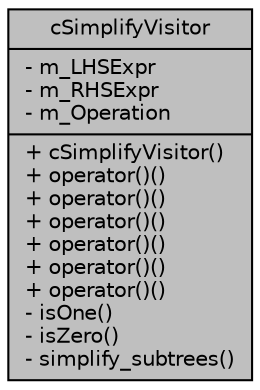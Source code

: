 digraph G
{
  edge [fontname="Helvetica",fontsize="10",labelfontname="Helvetica",labelfontsize="10"];
  node [fontname="Helvetica",fontsize="10",shape=record];
  Node1 [label="{cSimplifyVisitor\n|- m_LHSExpr\l- m_RHSExpr\l- m_Operation\l|+ cSimplifyVisitor()\l+ operator()()\l+ operator()()\l+ operator()()\l+ operator()()\l+ operator()()\l+ operator()()\l- isOne()\l- isZero()\l- simplify_subtrees()\l}",height=0.2,width=0.4,color="black", fillcolor="grey75", style="filled" fontcolor="black"];
}
